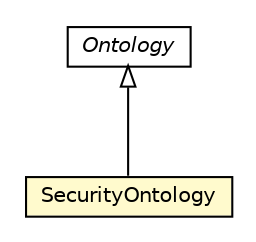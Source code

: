 #!/usr/local/bin/dot
#
# Class diagram 
# Generated by UMLGraph version R5_6-24-gf6e263 (http://www.umlgraph.org/)
#

digraph G {
	edge [fontname="Helvetica",fontsize=10,labelfontname="Helvetica",labelfontsize=10];
	node [fontname="Helvetica",fontsize=10,shape=plaintext];
	nodesep=0.25;
	ranksep=0.5;
	// org.universAAL.middleware.owl.Ontology
	c7230908 [label=<<table title="org.universAAL.middleware.owl.Ontology" border="0" cellborder="1" cellspacing="0" cellpadding="2" port="p" href="../../middleware/owl/Ontology.html">
		<tr><td><table border="0" cellspacing="0" cellpadding="1">
<tr><td align="center" balign="center"><font face="Helvetica-Oblique"> Ontology </font></td></tr>
		</table></td></tr>
		</table>>, URL="../../middleware/owl/Ontology.html", fontname="Helvetica", fontcolor="black", fontsize=10.0];
	// org.universAAL.ontology.security.SecurityOntology
	c7231927 [label=<<table title="org.universAAL.ontology.security.SecurityOntology" border="0" cellborder="1" cellspacing="0" cellpadding="2" port="p" bgcolor="lemonChiffon" href="./SecurityOntology.html">
		<tr><td><table border="0" cellspacing="0" cellpadding="1">
<tr><td align="center" balign="center"> SecurityOntology </td></tr>
		</table></td></tr>
		</table>>, URL="./SecurityOntology.html", fontname="Helvetica", fontcolor="black", fontsize=10.0];
	//org.universAAL.ontology.security.SecurityOntology extends org.universAAL.middleware.owl.Ontology
	c7230908:p -> c7231927:p [dir=back,arrowtail=empty];
}

